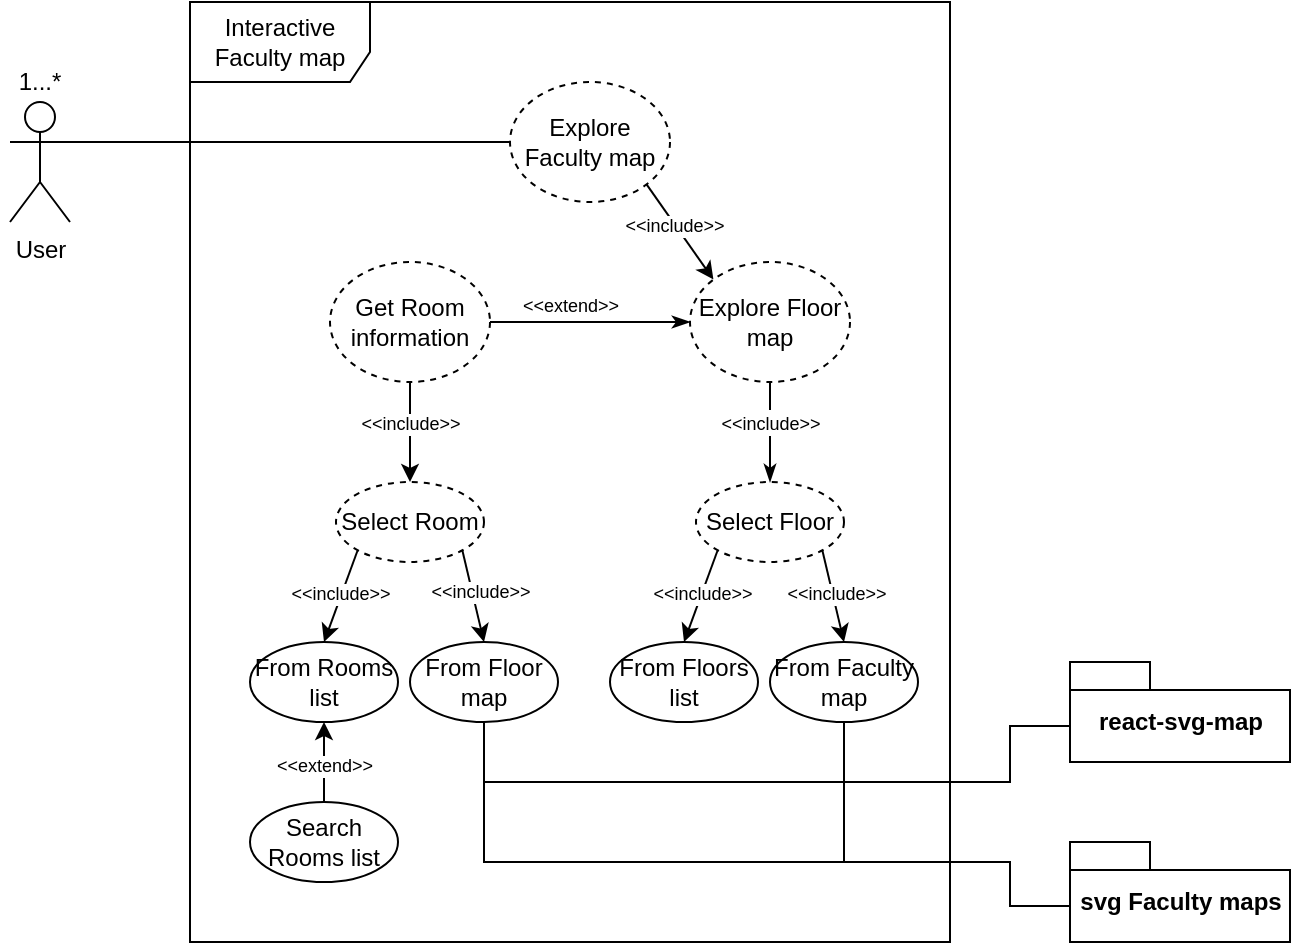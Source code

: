 <mxfile version="14.5.7" type="device"><diagram id="SVZPCTyu8w-lRRzmUGlS" name="Page-1"><mxGraphModel dx="886" dy="517" grid="1" gridSize="10" guides="1" tooltips="1" connect="1" arrows="1" fold="1" page="1" pageScale="1" pageWidth="827" pageHeight="1169" math="0" shadow="0"><root><mxCell id="0"/><mxCell id="1" parent="0"/><mxCell id="NfNDRcXuMv9i6KTBJ_Y--1" value="Interactive Faculty map" style="shape=umlFrame;whiteSpace=wrap;html=1;width=90;height=40;" vertex="1" parent="1"><mxGeometry x="280" y="230" width="380" height="470" as="geometry"/></mxCell><mxCell id="NfNDRcXuMv9i6KTBJ_Y--13" style="rounded=0;orthogonalLoop=1;jettySize=auto;html=1;exitX=1;exitY=1;exitDx=0;exitDy=0;entryX=0;entryY=0;entryDx=0;entryDy=0;endArrow=classic;endFill=1;fontSize=9;" edge="1" parent="1" source="NfNDRcXuMv9i6KTBJ_Y--22" target="NfNDRcXuMv9i6KTBJ_Y--12"><mxGeometry relative="1" as="geometry"><mxPoint x="300" y="400" as="sourcePoint"/></mxGeometry></mxCell><mxCell id="NfNDRcXuMv9i6KTBJ_Y--24" value="&amp;lt;&amp;lt;include&amp;gt;&amp;gt;" style="edgeLabel;html=1;align=center;verticalAlign=middle;resizable=0;points=[];fontSize=9;" vertex="1" connectable="0" parent="NfNDRcXuMv9i6KTBJ_Y--13"><mxGeometry x="-0.278" y="-1" relative="1" as="geometry"><mxPoint x="2.35" y="2.95" as="offset"/></mxGeometry></mxCell><mxCell id="NfNDRcXuMv9i6KTBJ_Y--23" style="edgeStyle=none;rounded=0;orthogonalLoop=1;jettySize=auto;html=1;exitX=1;exitY=0.333;exitDx=0;exitDy=0;exitPerimeter=0;entryX=0;entryY=0.5;entryDx=0;entryDy=0;endArrow=none;endFill=0;fontSize=9;" edge="1" parent="1" source="NfNDRcXuMv9i6KTBJ_Y--2" target="NfNDRcXuMv9i6KTBJ_Y--22"><mxGeometry relative="1" as="geometry"/></mxCell><mxCell id="NfNDRcXuMv9i6KTBJ_Y--2" value="User" style="shape=umlActor;verticalLabelPosition=bottom;verticalAlign=top;html=1;" vertex="1" parent="1"><mxGeometry x="190" y="280" width="30" height="60" as="geometry"/></mxCell><mxCell id="NfNDRcXuMv9i6KTBJ_Y--3" value="1...*" style="text;html=1;strokeColor=none;fillColor=none;align=center;verticalAlign=middle;whiteSpace=wrap;rounded=0;" vertex="1" parent="1"><mxGeometry x="185" y="260" width="40" height="20" as="geometry"/></mxCell><mxCell id="NfNDRcXuMv9i6KTBJ_Y--4" value="react-svg-map" style="shape=folder;fontStyle=1;spacingTop=10;tabWidth=40;tabHeight=14;tabPosition=left;html=1;" vertex="1" parent="1"><mxGeometry x="720" y="560" width="110" height="50" as="geometry"/></mxCell><mxCell id="NfNDRcXuMv9i6KTBJ_Y--46" style="edgeStyle=orthogonalEdgeStyle;rounded=0;orthogonalLoop=1;jettySize=auto;html=1;exitX=0;exitY=0;exitDx=0;exitDy=32;exitPerimeter=0;entryX=0.5;entryY=1;entryDx=0;entryDy=0;startArrow=none;startFill=0;endArrow=none;endFill=0;fontSize=9;" edge="1" parent="1" source="NfNDRcXuMv9i6KTBJ_Y--5" target="NfNDRcXuMv9i6KTBJ_Y--36"><mxGeometry relative="1" as="geometry"><Array as="points"><mxPoint x="690" y="682"/><mxPoint x="690" y="660"/><mxPoint x="607" y="660"/></Array></mxGeometry></mxCell><mxCell id="NfNDRcXuMv9i6KTBJ_Y--47" style="edgeStyle=orthogonalEdgeStyle;rounded=0;orthogonalLoop=1;jettySize=auto;html=1;exitX=0;exitY=0;exitDx=0;exitDy=32;exitPerimeter=0;entryX=0.5;entryY=1;entryDx=0;entryDy=0;startArrow=none;startFill=0;endArrow=none;endFill=0;fontSize=9;" edge="1" parent="1" source="NfNDRcXuMv9i6KTBJ_Y--5" target="NfNDRcXuMv9i6KTBJ_Y--29"><mxGeometry relative="1" as="geometry"><Array as="points"><mxPoint x="690" y="682"/><mxPoint x="690" y="660"/><mxPoint x="427" y="660"/></Array></mxGeometry></mxCell><mxCell id="NfNDRcXuMv9i6KTBJ_Y--5" value="svg Faculty maps" style="shape=folder;fontStyle=1;spacingTop=10;tabWidth=40;tabHeight=14;tabPosition=left;html=1;" vertex="1" parent="1"><mxGeometry x="720" y="650" width="110" height="50" as="geometry"/></mxCell><mxCell id="NfNDRcXuMv9i6KTBJ_Y--37" style="edgeStyle=none;rounded=0;orthogonalLoop=1;jettySize=auto;html=1;exitX=0;exitY=1;exitDx=0;exitDy=0;entryX=0.5;entryY=0;entryDx=0;entryDy=0;startArrow=none;startFill=0;endArrow=classic;endFill=1;fontSize=9;" edge="1" parent="1" source="NfNDRcXuMv9i6KTBJ_Y--9" target="NfNDRcXuMv9i6KTBJ_Y--35"><mxGeometry relative="1" as="geometry"/></mxCell><mxCell id="NfNDRcXuMv9i6KTBJ_Y--39" value="&amp;lt;&amp;lt;include&amp;gt;&amp;gt;" style="edgeLabel;html=1;align=center;verticalAlign=middle;resizable=0;points=[];fontSize=9;" vertex="1" connectable="0" parent="NfNDRcXuMv9i6KTBJ_Y--37"><mxGeometry x="0.295" y="1" relative="1" as="geometry"><mxPoint x="2" y="-8.04" as="offset"/></mxGeometry></mxCell><mxCell id="NfNDRcXuMv9i6KTBJ_Y--38" style="edgeStyle=none;rounded=0;orthogonalLoop=1;jettySize=auto;html=1;exitX=1;exitY=1;exitDx=0;exitDy=0;entryX=0.5;entryY=0;entryDx=0;entryDy=0;startArrow=none;startFill=0;endArrow=classic;endFill=1;fontSize=9;" edge="1" parent="1" source="NfNDRcXuMv9i6KTBJ_Y--9" target="NfNDRcXuMv9i6KTBJ_Y--36"><mxGeometry relative="1" as="geometry"/></mxCell><mxCell id="NfNDRcXuMv9i6KTBJ_Y--40" value="&amp;lt;&amp;lt;include&amp;gt;&amp;gt;" style="edgeLabel;html=1;align=center;verticalAlign=middle;resizable=0;points=[];fontSize=9;" vertex="1" connectable="0" parent="NfNDRcXuMv9i6KTBJ_Y--38"><mxGeometry x="0.405" y="-1" relative="1" as="geometry"><mxPoint y="-10.68" as="offset"/></mxGeometry></mxCell><mxCell id="NfNDRcXuMv9i6KTBJ_Y--9" value="Select Floor" style="ellipse;whiteSpace=wrap;html=1;dashed=1;" vertex="1" parent="1"><mxGeometry x="533" y="470" width="74" height="40" as="geometry"/></mxCell><mxCell id="NfNDRcXuMv9i6KTBJ_Y--31" style="edgeStyle=none;rounded=0;orthogonalLoop=1;jettySize=auto;html=1;exitX=0;exitY=1;exitDx=0;exitDy=0;entryX=0.5;entryY=0;entryDx=0;entryDy=0;startArrow=none;startFill=0;endArrow=classic;endFill=1;fontSize=9;" edge="1" parent="1" source="NfNDRcXuMv9i6KTBJ_Y--10" target="NfNDRcXuMv9i6KTBJ_Y--30"><mxGeometry relative="1" as="geometry"/></mxCell><mxCell id="NfNDRcXuMv9i6KTBJ_Y--33" value="&amp;lt;&amp;lt;include&amp;gt;&amp;gt;" style="edgeLabel;html=1;align=center;verticalAlign=middle;resizable=0;points=[];fontSize=9;" vertex="1" connectable="0" parent="NfNDRcXuMv9i6KTBJ_Y--31"><mxGeometry x="-0.411" y="2" relative="1" as="geometry"><mxPoint x="-5.52" y="6.83" as="offset"/></mxGeometry></mxCell><mxCell id="NfNDRcXuMv9i6KTBJ_Y--32" style="edgeStyle=none;rounded=0;orthogonalLoop=1;jettySize=auto;html=1;exitX=1;exitY=1;exitDx=0;exitDy=0;entryX=0.5;entryY=0;entryDx=0;entryDy=0;startArrow=none;startFill=0;endArrow=classic;endFill=1;fontSize=9;" edge="1" parent="1" source="NfNDRcXuMv9i6KTBJ_Y--10" target="NfNDRcXuMv9i6KTBJ_Y--29"><mxGeometry relative="1" as="geometry"/></mxCell><mxCell id="NfNDRcXuMv9i6KTBJ_Y--34" value="&amp;lt;&amp;lt;include&amp;gt;&amp;gt;" style="edgeLabel;html=1;align=center;verticalAlign=middle;resizable=0;points=[];fontSize=9;" vertex="1" connectable="0" parent="NfNDRcXuMv9i6KTBJ_Y--32"><mxGeometry x="-0.534" relative="1" as="geometry"><mxPoint x="5.99" y="9.87" as="offset"/></mxGeometry></mxCell><mxCell id="NfNDRcXuMv9i6KTBJ_Y--10" value="Select Room" style="ellipse;whiteSpace=wrap;html=1;dashed=1;" vertex="1" parent="1"><mxGeometry x="353" y="470" width="74" height="40" as="geometry"/></mxCell><mxCell id="NfNDRcXuMv9i6KTBJ_Y--18" style="edgeStyle=none;rounded=0;orthogonalLoop=1;jettySize=auto;html=1;exitX=0.5;exitY=1;exitDx=0;exitDy=0;entryX=0.5;entryY=0;entryDx=0;entryDy=0;endArrow=classicThin;endFill=1;" edge="1" parent="1" source="NfNDRcXuMv9i6KTBJ_Y--12" target="NfNDRcXuMv9i6KTBJ_Y--9"><mxGeometry relative="1" as="geometry"/></mxCell><mxCell id="NfNDRcXuMv9i6KTBJ_Y--19" value="&lt;font style=&quot;font-size: 9px&quot;&gt;&amp;lt;&amp;lt;include&amp;gt;&amp;gt;&lt;/font&gt;" style="edgeLabel;html=1;align=center;verticalAlign=middle;resizable=0;points=[];" vertex="1" connectable="0" parent="NfNDRcXuMv9i6KTBJ_Y--18"><mxGeometry x="0.391" y="-2" relative="1" as="geometry"><mxPoint x="2" y="-15.43" as="offset"/></mxGeometry></mxCell><mxCell id="NfNDRcXuMv9i6KTBJ_Y--12" value="Explore Floor map" style="ellipse;whiteSpace=wrap;html=1;dashed=1;" vertex="1" parent="1"><mxGeometry x="530" y="360" width="80" height="60" as="geometry"/></mxCell><mxCell id="NfNDRcXuMv9i6KTBJ_Y--26" style="edgeStyle=none;rounded=0;orthogonalLoop=1;jettySize=auto;html=1;exitX=0.5;exitY=1;exitDx=0;exitDy=0;entryX=0.5;entryY=0;entryDx=0;entryDy=0;startArrow=none;startFill=0;endArrow=classic;endFill=1;fontSize=9;" edge="1" parent="1" source="NfNDRcXuMv9i6KTBJ_Y--14" target="NfNDRcXuMv9i6KTBJ_Y--10"><mxGeometry relative="1" as="geometry"/></mxCell><mxCell id="NfNDRcXuMv9i6KTBJ_Y--27" value="&amp;lt;&amp;lt;include&amp;gt;&amp;gt;" style="edgeLabel;html=1;align=center;verticalAlign=middle;resizable=0;points=[];fontSize=9;" vertex="1" connectable="0" parent="NfNDRcXuMv9i6KTBJ_Y--26"><mxGeometry x="0.295" y="3" relative="1" as="geometry"><mxPoint x="-3" y="-12" as="offset"/></mxGeometry></mxCell><mxCell id="NfNDRcXuMv9i6KTBJ_Y--14" value="Get Room information" style="ellipse;whiteSpace=wrap;html=1;dashed=1;" vertex="1" parent="1"><mxGeometry x="350" y="360" width="80" height="60" as="geometry"/></mxCell><mxCell id="NfNDRcXuMv9i6KTBJ_Y--17" value="&lt;font style=&quot;font-size: 9px&quot;&gt;&amp;lt;&amp;lt;extend&amp;gt;&amp;gt;&lt;/font&gt;" style="html=1;verticalAlign=bottom;endArrow=classicThin;exitX=1;exitY=0.5;exitDx=0;exitDy=0;endFill=1;entryX=0;entryY=0.5;entryDx=0;entryDy=0;" edge="1" parent="1" source="NfNDRcXuMv9i6KTBJ_Y--14" target="NfNDRcXuMv9i6KTBJ_Y--12"><mxGeometry x="-0.2" width="80" relative="1" as="geometry"><mxPoint x="450" y="440" as="sourcePoint"/><mxPoint x="450" y="350" as="targetPoint"/><mxPoint as="offset"/></mxGeometry></mxCell><mxCell id="NfNDRcXuMv9i6KTBJ_Y--22" value="Explore Faculty map" style="ellipse;whiteSpace=wrap;html=1;dashed=1;" vertex="1" parent="1"><mxGeometry x="440" y="270" width="80" height="60" as="geometry"/></mxCell><mxCell id="NfNDRcXuMv9i6KTBJ_Y--44" style="edgeStyle=orthogonalEdgeStyle;rounded=0;orthogonalLoop=1;jettySize=auto;html=1;exitX=0.5;exitY=1;exitDx=0;exitDy=0;entryX=0;entryY=0;entryDx=0;entryDy=32;entryPerimeter=0;startArrow=none;startFill=0;endArrow=none;endFill=0;fontSize=9;" edge="1" parent="1" source="NfNDRcXuMv9i6KTBJ_Y--29" target="NfNDRcXuMv9i6KTBJ_Y--4"><mxGeometry relative="1" as="geometry"><Array as="points"><mxPoint x="427" y="620"/><mxPoint x="690" y="620"/><mxPoint x="690" y="592"/></Array></mxGeometry></mxCell><mxCell id="NfNDRcXuMv9i6KTBJ_Y--29" value="From Floor map" style="ellipse;whiteSpace=wrap;html=1;" vertex="1" parent="1"><mxGeometry x="390" y="550" width="74" height="40" as="geometry"/></mxCell><mxCell id="NfNDRcXuMv9i6KTBJ_Y--30" value="From Rooms list" style="ellipse;whiteSpace=wrap;html=1;" vertex="1" parent="1"><mxGeometry x="310" y="550" width="74" height="40" as="geometry"/></mxCell><mxCell id="NfNDRcXuMv9i6KTBJ_Y--45" style="edgeStyle=orthogonalEdgeStyle;rounded=0;orthogonalLoop=1;jettySize=auto;html=1;entryX=0;entryY=0;entryDx=0;entryDy=32;entryPerimeter=0;startArrow=none;startFill=0;endArrow=none;endFill=0;fontSize=9;exitX=0.5;exitY=1;exitDx=0;exitDy=0;" edge="1" parent="1" source="NfNDRcXuMv9i6KTBJ_Y--36" target="NfNDRcXuMv9i6KTBJ_Y--4"><mxGeometry relative="1" as="geometry"><Array as="points"><mxPoint x="607" y="620"/><mxPoint x="690" y="620"/><mxPoint x="690" y="592"/></Array></mxGeometry></mxCell><mxCell id="NfNDRcXuMv9i6KTBJ_Y--35" value="From Floors list" style="ellipse;whiteSpace=wrap;html=1;" vertex="1" parent="1"><mxGeometry x="490" y="550" width="74" height="40" as="geometry"/></mxCell><mxCell id="NfNDRcXuMv9i6KTBJ_Y--36" value="From Faculty map" style="ellipse;whiteSpace=wrap;html=1;" vertex="1" parent="1"><mxGeometry x="570" y="550" width="74" height="40" as="geometry"/></mxCell><mxCell id="NfNDRcXuMv9i6KTBJ_Y--42" style="edgeStyle=none;rounded=0;orthogonalLoop=1;jettySize=auto;html=1;exitX=0.5;exitY=0;exitDx=0;exitDy=0;entryX=0.5;entryY=1;entryDx=0;entryDy=0;startArrow=none;startFill=0;endArrow=classic;endFill=1;fontSize=9;" edge="1" parent="1" source="NfNDRcXuMv9i6KTBJ_Y--41" target="NfNDRcXuMv9i6KTBJ_Y--30"><mxGeometry relative="1" as="geometry"/></mxCell><mxCell id="NfNDRcXuMv9i6KTBJ_Y--43" value="&amp;lt;&amp;lt;extend&amp;gt;&amp;gt;" style="edgeLabel;html=1;align=center;verticalAlign=middle;resizable=0;points=[];fontSize=9;" vertex="1" connectable="0" parent="NfNDRcXuMv9i6KTBJ_Y--42"><mxGeometry x="-0.473" relative="1" as="geometry"><mxPoint y="-8" as="offset"/></mxGeometry></mxCell><mxCell id="NfNDRcXuMv9i6KTBJ_Y--41" value="Search Rooms list" style="ellipse;whiteSpace=wrap;html=1;" vertex="1" parent="1"><mxGeometry x="310" y="630" width="74" height="40" as="geometry"/></mxCell></root></mxGraphModel></diagram></mxfile>